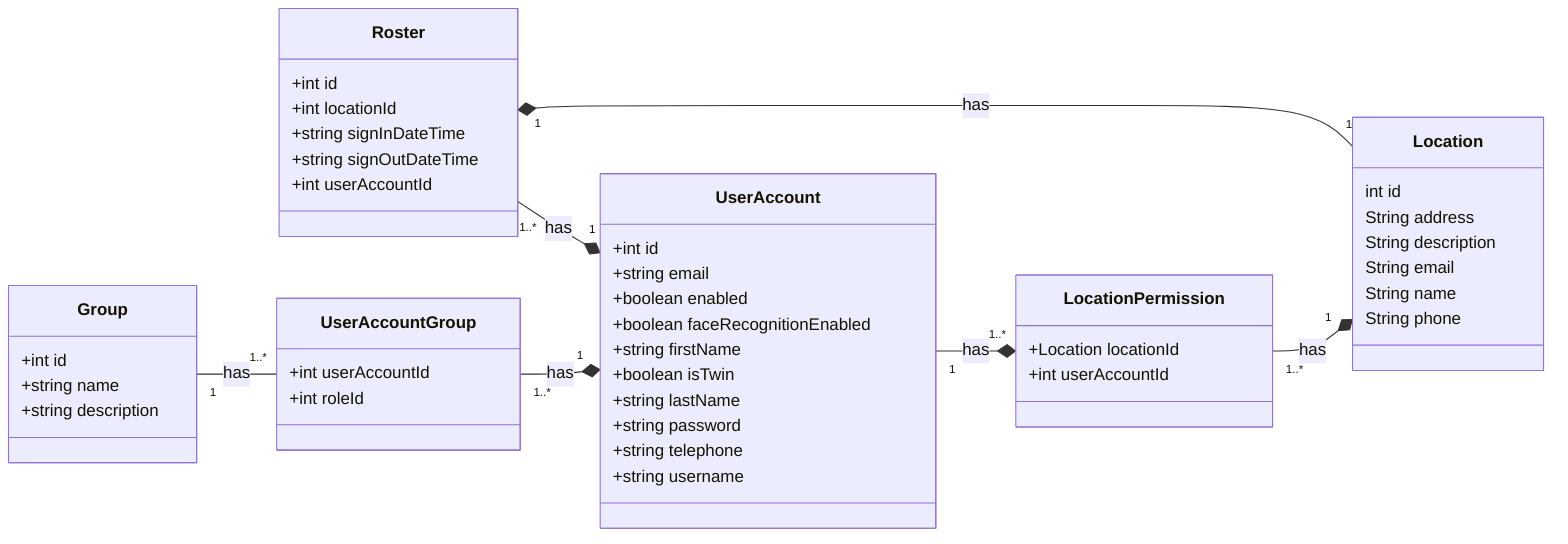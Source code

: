 classDiagram 
direction RL

class Location {
    int id
    String address
    String description
    String email
    String name
    String phone
}
class LocationPermission {
    +Location locationId
    +int userAccountId
    }
class Roster {
    +int id
    +int locationId
    +string signInDateTime
    +string signOutDateTime
    +int userAccountId
}
class Group {
    +int id
    +string name
    +string description
}
class UserAccount {
    +int id
    +string email
    +boolean enabled
    +boolean faceRecognitionEnabled
    +string firstName
    +boolean isTwin
    +string lastName
    +string password
    +string telephone
    +string username
}
class UserAccountGroup {
    +int userAccountId
    +int roleId
}

Location "1" *-- "1..*" LocationPermission : has
LocationPermission "1..*" *-- "1" UserAccount : has
Roster "1" *-- "1..*" Location : has
UserAccount "1" *-- "1..*" Roster : has
UserAccount "1" *-- "1..*" UserAccountGroup : has
UserAccountGroup "1..*" -- "1" Group : has